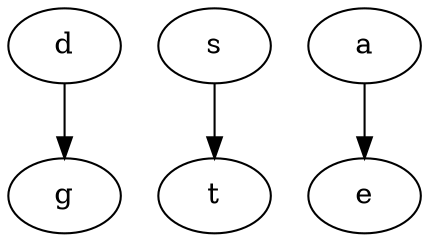 digraph "Base-Graph" {
	d
	g
	s
	t
	a
	e
	d -> g
	s -> t
	a -> e
	node [fillcolor="#FFFFCC" shape=circle style="rounded,filled"]
}
